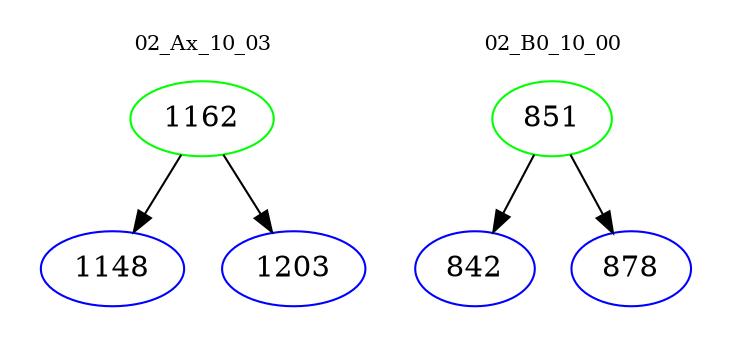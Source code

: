 digraph{
subgraph cluster_0 {
color = white
label = "02_Ax_10_03";
fontsize=10;
T0_1162 [label="1162", color="green"]
T0_1162 -> T0_1148 [color="black"]
T0_1148 [label="1148", color="blue"]
T0_1162 -> T0_1203 [color="black"]
T0_1203 [label="1203", color="blue"]
}
subgraph cluster_1 {
color = white
label = "02_B0_10_00";
fontsize=10;
T1_851 [label="851", color="green"]
T1_851 -> T1_842 [color="black"]
T1_842 [label="842", color="blue"]
T1_851 -> T1_878 [color="black"]
T1_878 [label="878", color="blue"]
}
}
